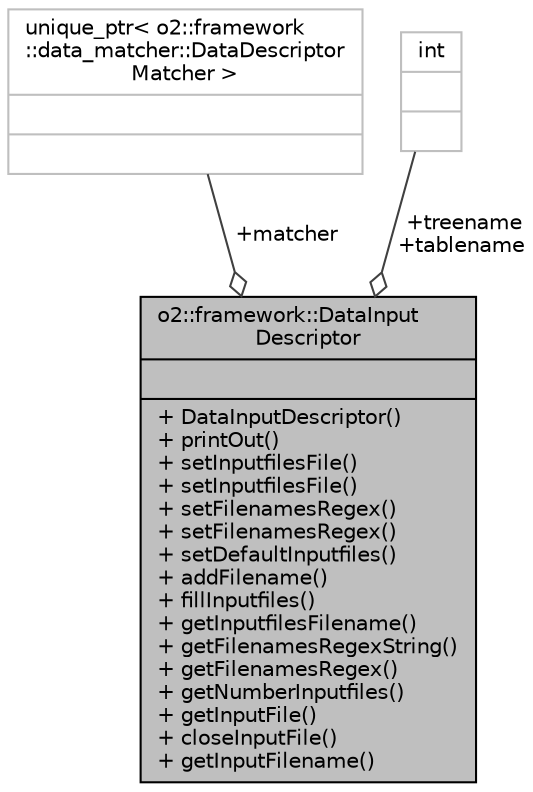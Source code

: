 digraph "o2::framework::DataInputDescriptor"
{
 // INTERACTIVE_SVG=YES
  bgcolor="transparent";
  edge [fontname="Helvetica",fontsize="10",labelfontname="Helvetica",labelfontsize="10"];
  node [fontname="Helvetica",fontsize="10",shape=record];
  Node1 [label="{o2::framework::DataInput\lDescriptor\n||+ DataInputDescriptor()\l+ printOut()\l+ setInputfilesFile()\l+ setInputfilesFile()\l+ setFilenamesRegex()\l+ setFilenamesRegex()\l+ setDefaultInputfiles()\l+ addFilename()\l+ fillInputfiles()\l+ getInputfilesFilename()\l+ getFilenamesRegexString()\l+ getFilenamesRegex()\l+ getNumberInputfiles()\l+ getInputFile()\l+ closeInputFile()\l+ getInputFilename()\l}",height=0.2,width=0.4,color="black", fillcolor="grey75", style="filled", fontcolor="black"];
  Node2 -> Node1 [color="grey25",fontsize="10",style="solid",label=" +matcher" ,arrowhead="odiamond",fontname="Helvetica"];
  Node2 [label="{unique_ptr\< o2::framework\l::data_matcher::DataDescriptor\lMatcher \>\n||}",height=0.2,width=0.4,color="grey75"];
  Node3 -> Node1 [color="grey25",fontsize="10",style="solid",label=" +treename\n+tablename" ,arrowhead="odiamond",fontname="Helvetica"];
  Node3 [label="{int\n||}",height=0.2,width=0.4,color="grey75"];
}
